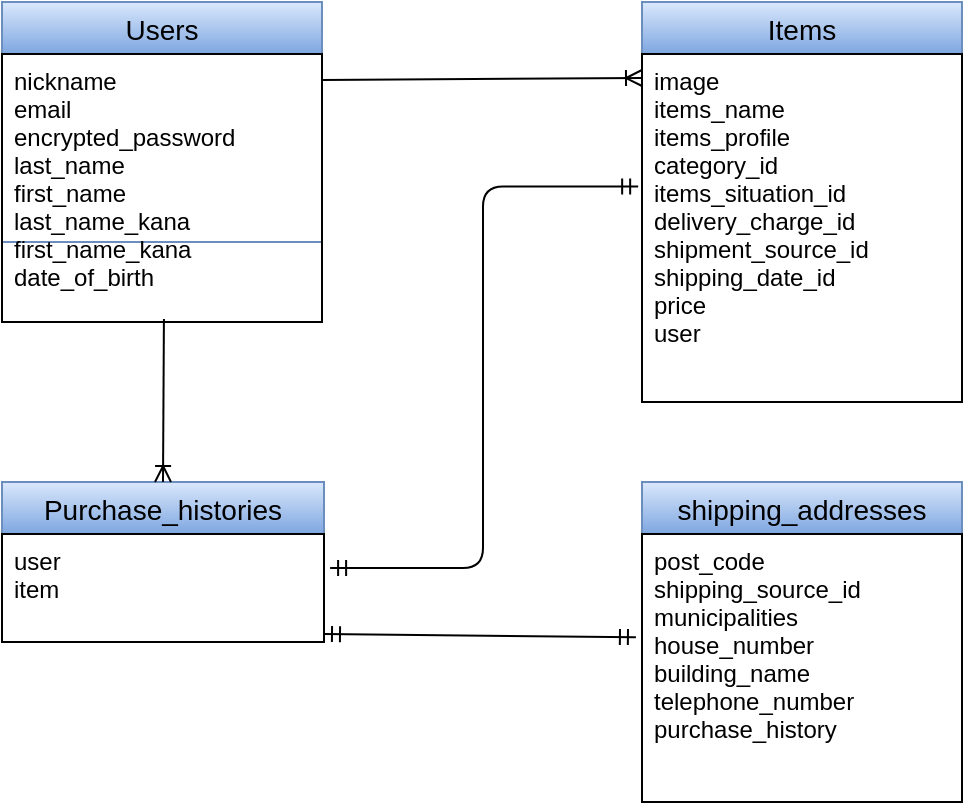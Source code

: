 <mxfile>
    <diagram id="BT7h4oshe6Ed43nigprt" name="ページ1">
        <mxGraphModel dx="728" dy="680" grid="1" gridSize="10" guides="1" tooltips="1" connect="1" arrows="1" fold="1" page="1" pageScale="1" pageWidth="827" pageHeight="1169" background="#ffffff" math="0" shadow="0">
            <root>
                <object label="" id="OF0Lugsiy3cNjsQ0Mm0h-0">
                    <mxCell/>
                </object>
                <mxCell id="OF0Lugsiy3cNjsQ0Mm0h-1" parent="OF0Lugsiy3cNjsQ0Mm0h-0"/>
                <mxCell id="XjQz6ho0_zj9WpOpdpan-0" value="Users" style="swimlane;fontStyle=0;childLayout=stackLayout;horizontal=1;startSize=26;horizontalStack=0;resizeParent=1;resizeParentMax=0;resizeLast=0;collapsible=1;marginBottom=0;align=center;fontSize=14;fillColor=#dae8fc;strokeColor=#6c8ebf;gradientColor=#7ea6e0;fontColor=#000000;" parent="OF0Lugsiy3cNjsQ0Mm0h-1" vertex="1">
                    <mxGeometry x="40" y="80" width="160" height="120" as="geometry"/>
                </mxCell>
                <mxCell id="XjQz6ho0_zj9WpOpdpan-1" value="Purchase_histories" style="swimlane;fontStyle=0;childLayout=stackLayout;horizontal=1;startSize=26;horizontalStack=0;resizeParent=1;resizeParentMax=0;resizeLast=0;collapsible=1;marginBottom=0;align=center;fontSize=14;fillColor=#dae8fc;strokeColor=#6c8ebf;gradientColor=#7ea6e0;fontColor=#000000;" parent="OF0Lugsiy3cNjsQ0Mm0h-1" vertex="1">
                    <mxGeometry x="40" y="320" width="161" height="80" as="geometry"/>
                </mxCell>
                <mxCell id="XjQz6ho0_zj9WpOpdpan-2" value="user&#10;item" style="text;fillColor=none;spacingLeft=4;spacingRight=4;overflow=hidden;rotatable=0;points=[[0,0.5],[1,0.5]];portConstraint=eastwest;fontSize=12;fontColor=#000000;labelBorderColor=none;strokeColor=#000000;" parent="XjQz6ho0_zj9WpOpdpan-1" vertex="1">
                    <mxGeometry y="26" width="161" height="54" as="geometry"/>
                </mxCell>
                <mxCell id="XjQz6ho0_zj9WpOpdpan-3" value="Items" style="swimlane;fontStyle=0;childLayout=stackLayout;horizontal=1;startSize=26;horizontalStack=0;resizeParent=1;resizeParentMax=0;resizeLast=0;collapsible=1;marginBottom=0;align=center;fontSize=14;gradientColor=#7ea6e0;fillColor=#dae8fc;strokeColor=#6c8ebf;fontColor=#000000;" parent="OF0Lugsiy3cNjsQ0Mm0h-1" vertex="1">
                    <mxGeometry x="360" y="80" width="160" height="200" as="geometry"/>
                </mxCell>
                <mxCell id="XjQz6ho0_zj9WpOpdpan-4" value="image&#10;items_name&#10;items_profile&#10;category_id&#10;items_situation_id&#10;delivery_charge_id&#10;shipment_source_id&#10;shipping_date_id&#10;price&#10;user" style="text;fillColor=none;spacingLeft=4;spacingRight=4;overflow=hidden;rotatable=0;points=[[0,0.5],[1,0.5]];portConstraint=eastwest;fontSize=12;fontColor=#000000;labelBorderColor=none;strokeColor=#000000;" parent="XjQz6ho0_zj9WpOpdpan-3" vertex="1">
                    <mxGeometry y="26" width="160" height="174" as="geometry"/>
                </mxCell>
                <mxCell id="XjQz6ho0_zj9WpOpdpan-5" value="shipping_addresses" style="swimlane;fontStyle=0;childLayout=stackLayout;horizontal=1;startSize=26;horizontalStack=0;resizeParent=1;resizeParentMax=0;resizeLast=0;collapsible=1;marginBottom=0;align=center;fontSize=14;gradientColor=#7ea6e0;fillColor=#dae8fc;strokeColor=#6c8ebf;fontColor=#000000;" parent="OF0Lugsiy3cNjsQ0Mm0h-1" vertex="1">
                    <mxGeometry x="360" y="320" width="160" height="160" as="geometry"/>
                </mxCell>
                <mxCell id="XjQz6ho0_zj9WpOpdpan-6" value="post_code&#10;shipping_source_id&#10;municipalities&#10;house_number&#10;building_name&#10;telephone_number&#10;purchase_history" style="text;fillColor=none;spacingLeft=4;spacingRight=4;overflow=hidden;rotatable=0;points=[[0,0.5],[1,0.5]];portConstraint=eastwest;fontSize=12;fontColor=#000000;labelBorderColor=none;strokeColor=#000000;" parent="XjQz6ho0_zj9WpOpdpan-5" vertex="1">
                    <mxGeometry y="26" width="160" height="134" as="geometry"/>
                </mxCell>
                <mxCell id="XjQz6ho0_zj9WpOpdpan-7" value="" style="fontSize=12;html=1;endArrow=ERoneToMany;strokeColor=#000000;entryX=0.5;entryY=0;entryDx=0;entryDy=0;exitX=0.506;exitY=0.989;exitDx=0;exitDy=0;exitPerimeter=0;" parent="OF0Lugsiy3cNjsQ0Mm0h-1" source="XjQz6ho0_zj9WpOpdpan-10" target="XjQz6ho0_zj9WpOpdpan-1" edge="1">
                    <mxGeometry width="100" height="100" relative="1" as="geometry">
                        <mxPoint x="120" y="210" as="sourcePoint"/>
                        <mxPoint x="430" y="260" as="targetPoint"/>
                    </mxGeometry>
                </mxCell>
                <mxCell id="XjQz6ho0_zj9WpOpdpan-8" value="" style="fontSize=12;html=1;endArrow=ERoneToMany;strokeColor=#000000;exitX=1;exitY=0.097;exitDx=0;exitDy=0;exitPerimeter=0;entryX=0;entryY=0.069;entryDx=0;entryDy=0;entryPerimeter=0;" parent="OF0Lugsiy3cNjsQ0Mm0h-1" source="XjQz6ho0_zj9WpOpdpan-10" target="XjQz6ho0_zj9WpOpdpan-4" edge="1">
                    <mxGeometry width="100" height="100" relative="1" as="geometry">
                        <mxPoint x="200" y="119" as="sourcePoint"/>
                        <mxPoint x="390" y="50" as="targetPoint"/>
                    </mxGeometry>
                </mxCell>
                <mxCell id="XjQz6ho0_zj9WpOpdpan-9" value="" style="fontSize=12;html=1;endArrow=ERmandOne;startArrow=ERmandOne;strokeColor=#000000;exitX=1;exitY=0.926;exitDx=0;exitDy=0;exitPerimeter=0;entryX=-0.019;entryY=0.385;entryDx=0;entryDy=0;entryPerimeter=0;" parent="OF0Lugsiy3cNjsQ0Mm0h-1" source="XjQz6ho0_zj9WpOpdpan-2" target="XjQz6ho0_zj9WpOpdpan-6" edge="1">
                    <mxGeometry width="100" height="100" relative="1" as="geometry">
                        <mxPoint x="330" y="360" as="sourcePoint"/>
                        <mxPoint x="240" y="490" as="targetPoint"/>
                    </mxGeometry>
                </mxCell>
                <mxCell id="XjQz6ho0_zj9WpOpdpan-10" value="nickname&#10;email&#10;encrypted_password&#10;last_name&#10;first_name&#10;last_name_kana&#10;first_name_kana&#10;date_of_birth" style="text;fillColor=none;spacingLeft=4;spacingRight=4;overflow=hidden;rotatable=0;points=[[0,0.5],[1,0.5]];portConstraint=eastwest;fontSize=12;fontColor=#000000;labelBorderColor=none;strokeColor=#000000;" parent="OF0Lugsiy3cNjsQ0Mm0h-1" vertex="1">
                    <mxGeometry x="40" y="106" width="160" height="134" as="geometry"/>
                </mxCell>
                <mxCell id="XjQz6ho0_zj9WpOpdpan-11" value="" style="edgeStyle=orthogonalEdgeStyle;fontSize=12;html=1;endArrow=ERmandOne;startArrow=ERmandOne;strokeColor=#000000;exitX=1.019;exitY=0.315;exitDx=0;exitDy=0;exitPerimeter=0;entryX=-0.012;entryY=0.381;entryDx=0;entryDy=0;entryPerimeter=0;" parent="OF0Lugsiy3cNjsQ0Mm0h-1" source="XjQz6ho0_zj9WpOpdpan-2" target="XjQz6ho0_zj9WpOpdpan-4" edge="1">
                    <mxGeometry width="100" height="100" relative="1" as="geometry">
                        <mxPoint x="180" y="380" as="sourcePoint"/>
                        <mxPoint x="280" y="150" as="targetPoint"/>
                    </mxGeometry>
                </mxCell>
            </root>
        </mxGraphModel>
    </diagram>
</mxfile>